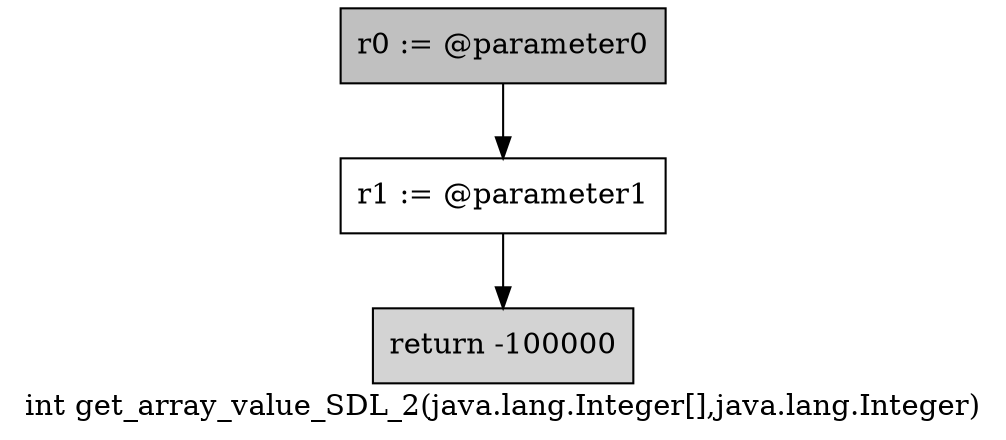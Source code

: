 digraph "int get_array_value_SDL_2(java.lang.Integer[],java.lang.Integer)" {
    label="int get_array_value_SDL_2(java.lang.Integer[],java.lang.Integer)";
    node [shape=box];
    "0" [style=filled,fillcolor=gray,label="r0 := @parameter0",];
    "1" [label="r1 := @parameter1",];
    "0"->"1";
    "2" [style=filled,fillcolor=lightgray,label="return -100000",];
    "1"->"2";
}
